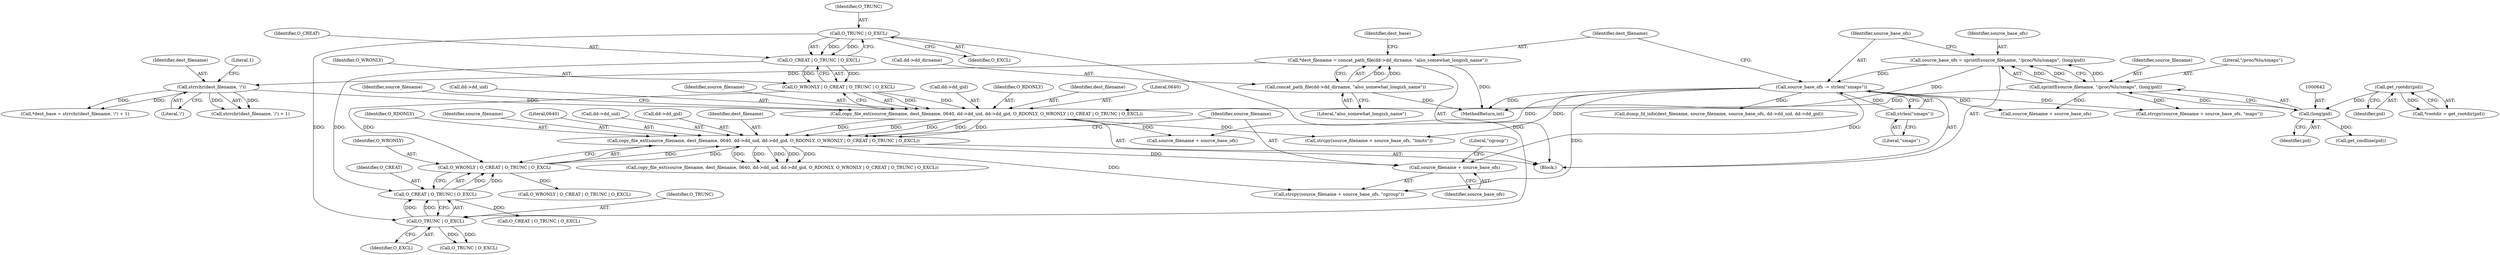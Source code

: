 digraph "0_abrt_4f2c1ddd3e3b81d2d5146b883115371f1cada9f9@pointer" {
"1000717" [label="(Call,source_filename + source_base_ofs)"];
"1000698" [label="(Call,copy_file_ext(source_filename, dest_filename, 0640, dd->dd_uid, dd->dd_gid, O_RDONLY, O_WRONLY | O_CREAT | O_TRUNC | O_EXCL))"];
"1000672" [label="(Call,copy_file_ext(source_filename, dest_filename, 0640, dd->dd_uid, dd->dd_gid, O_RDONLY, O_WRONLY | O_CREAT | O_TRUNC | O_EXCL))"];
"1000638" [label="(Call,sprintf(source_filename, \"/proc/%lu/smaps\", (long)pid))"];
"1000641" [label="(Call,(long)pid)"];
"1000628" [label="(Call,get_rootdir(pid))"];
"1000660" [label="(Call,strrchr(dest_filename, '/'))"];
"1000649" [label="(Call,*dest_filename = concat_path_file(dd->dd_dirname, \"also_somewhat_longish_name\"))"];
"1000651" [label="(Call,concat_path_file(dd->dd_dirname, \"also_somewhat_longish_name\"))"];
"1000683" [label="(Call,O_WRONLY | O_CREAT | O_TRUNC | O_EXCL)"];
"1000685" [label="(Call,O_CREAT | O_TRUNC | O_EXCL)"];
"1000687" [label="(Call,O_TRUNC | O_EXCL)"];
"1000709" [label="(Call,O_WRONLY | O_CREAT | O_TRUNC | O_EXCL)"];
"1000711" [label="(Call,O_CREAT | O_TRUNC | O_EXCL)"];
"1000713" [label="(Call,O_TRUNC | O_EXCL)"];
"1000644" [label="(Call,source_base_ofs -= strlen(\"smaps\"))"];
"1000646" [label="(Call,strlen(\"smaps\"))"];
"1000636" [label="(Call,source_base_ofs = sprintf(source_filename, \"/proc/%lu/smaps\", (long)pid))"];
"1000737" [label="(Call,O_CREAT | O_TRUNC | O_EXCL)"];
"1000679" [label="(Call,dd->dd_gid)"];
"1000718" [label="(Identifier,source_filename)"];
"1000629" [label="(Identifier,pid)"];
"1000649" [label="(Call,*dest_filename = concat_path_file(dd->dd_dirname, \"also_somewhat_longish_name\"))"];
"1000660" [label="(Call,strrchr(dest_filename, '/'))"];
"1000646" [label="(Call,strlen(\"smaps\"))"];
"1000657" [label="(Call,*dest_base = strrchr(dest_filename, '/') + 1)"];
"1000682" [label="(Identifier,O_RDONLY)"];
"1000636" [label="(Call,source_base_ofs = sprintf(source_filename, \"/proc/%lu/smaps\", (long)pid))"];
"1000709" [label="(Call,O_WRONLY | O_CREAT | O_TRUNC | O_EXCL)"];
"1000719" [label="(Identifier,source_base_ofs)"];
"1000645" [label="(Identifier,source_base_ofs)"];
"1000626" [label="(Call,*rootdir = get_rootdir(pid))"];
"1000651" [label="(Call,concat_path_file(dd->dd_dirname, \"also_somewhat_longish_name\"))"];
"1000641" [label="(Call,(long)pid)"];
"1000745" [label="(Call,dump_fd_info(dest_filename, source_filename, source_base_ofs, dd->dd_uid, dd->dd_gid))"];
"1000724" [label="(Call,copy_file_ext(source_filename, dest_filename, 0640, dd->dd_uid, dd->dd_gid, O_RDONLY, O_WRONLY | O_CREAT | O_TRUNC | O_EXCL))"];
"1000685" [label="(Call,O_CREAT | O_TRUNC | O_EXCL)"];
"1000711" [label="(Call,O_CREAT | O_TRUNC | O_EXCL)"];
"1000663" [label="(Literal,1)"];
"1000714" [label="(Identifier,O_TRUNC)"];
"1000708" [label="(Identifier,O_RDONLY)"];
"1000712" [label="(Identifier,O_CREAT)"];
"1000638" [label="(Call,sprintf(source_filename, \"/proc/%lu/smaps\", (long)pid))"];
"1000640" [label="(Literal,\"/proc/%lu/smaps\")"];
"1000644" [label="(Call,source_base_ofs -= strlen(\"smaps\"))"];
"1000686" [label="(Identifier,O_CREAT)"];
"1000699" [label="(Identifier,source_filename)"];
"1000647" [label="(Literal,\"smaps\")"];
"1000815" [label="(Call,get_cmdline(pid))"];
"1000659" [label="(Call,strrchr(dest_filename, '/') + 1)"];
"1000689" [label="(Identifier,O_EXCL)"];
"1000690" [label="(Call,strcpy(source_filename + source_base_ofs, \"limits\"))"];
"1000687" [label="(Call,O_TRUNC | O_EXCL)"];
"1000715" [label="(Identifier,O_EXCL)"];
"1000710" [label="(Identifier,O_WRONLY)"];
"1000672" [label="(Call,copy_file_ext(source_filename, dest_filename, 0640, dd->dd_uid, dd->dd_gid, O_RDONLY, O_WRONLY | O_CREAT | O_TRUNC | O_EXCL))"];
"1000735" [label="(Call,O_WRONLY | O_CREAT | O_TRUNC | O_EXCL)"];
"1000739" [label="(Call,O_TRUNC | O_EXCL)"];
"1001171" [label="(MethodReturn,int)"];
"1000674" [label="(Identifier,dest_filename)"];
"1000675" [label="(Literal,0640)"];
"1000692" [label="(Identifier,source_filename)"];
"1000658" [label="(Identifier,dest_base)"];
"1000652" [label="(Call,dd->dd_dirname)"];
"1000717" [label="(Call,source_filename + source_base_ofs)"];
"1000716" [label="(Call,strcpy(source_filename + source_base_ofs, \"cgroup\"))"];
"1000650" [label="(Identifier,dest_filename)"];
"1000639" [label="(Identifier,source_filename)"];
"1000676" [label="(Call,dd->dd_uid)"];
"1000624" [label="(Block,)"];
"1000698" [label="(Call,copy_file_ext(source_filename, dest_filename, 0640, dd->dd_uid, dd->dd_gid, O_RDONLY, O_WRONLY | O_CREAT | O_TRUNC | O_EXCL))"];
"1000661" [label="(Identifier,dest_filename)"];
"1000701" [label="(Literal,0640)"];
"1000702" [label="(Call,dd->dd_uid)"];
"1000691" [label="(Call,source_filename + source_base_ofs)"];
"1000665" [label="(Call,source_filename + source_base_ofs)"];
"1000720" [label="(Literal,\"cgroup\")"];
"1000713" [label="(Call,O_TRUNC | O_EXCL)"];
"1000673" [label="(Identifier,source_filename)"];
"1000683" [label="(Call,O_WRONLY | O_CREAT | O_TRUNC | O_EXCL)"];
"1000664" [label="(Call,strcpy(source_filename + source_base_ofs, \"maps\"))"];
"1000688" [label="(Identifier,O_TRUNC)"];
"1000643" [label="(Identifier,pid)"];
"1000628" [label="(Call,get_rootdir(pid))"];
"1000655" [label="(Literal,\"also_somewhat_longish_name\")"];
"1000684" [label="(Identifier,O_WRONLY)"];
"1000705" [label="(Call,dd->dd_gid)"];
"1000637" [label="(Identifier,source_base_ofs)"];
"1000662" [label="(Literal,'/')"];
"1000700" [label="(Identifier,dest_filename)"];
"1000717" -> "1000716"  [label="AST: "];
"1000717" -> "1000719"  [label="CFG: "];
"1000718" -> "1000717"  [label="AST: "];
"1000719" -> "1000717"  [label="AST: "];
"1000720" -> "1000717"  [label="CFG: "];
"1000698" -> "1000717"  [label="DDG: "];
"1000644" -> "1000717"  [label="DDG: "];
"1000698" -> "1000624"  [label="AST: "];
"1000698" -> "1000709"  [label="CFG: "];
"1000699" -> "1000698"  [label="AST: "];
"1000700" -> "1000698"  [label="AST: "];
"1000701" -> "1000698"  [label="AST: "];
"1000702" -> "1000698"  [label="AST: "];
"1000705" -> "1000698"  [label="AST: "];
"1000708" -> "1000698"  [label="AST: "];
"1000709" -> "1000698"  [label="AST: "];
"1000718" -> "1000698"  [label="CFG: "];
"1000672" -> "1000698"  [label="DDG: "];
"1000672" -> "1000698"  [label="DDG: "];
"1000672" -> "1000698"  [label="DDG: "];
"1000672" -> "1000698"  [label="DDG: "];
"1000672" -> "1000698"  [label="DDG: "];
"1000709" -> "1000698"  [label="DDG: "];
"1000709" -> "1000698"  [label="DDG: "];
"1000698" -> "1000716"  [label="DDG: "];
"1000698" -> "1000724"  [label="DDG: "];
"1000698" -> "1000724"  [label="DDG: "];
"1000698" -> "1000724"  [label="DDG: "];
"1000698" -> "1000724"  [label="DDG: "];
"1000698" -> "1000724"  [label="DDG: "];
"1000672" -> "1000624"  [label="AST: "];
"1000672" -> "1000683"  [label="CFG: "];
"1000673" -> "1000672"  [label="AST: "];
"1000674" -> "1000672"  [label="AST: "];
"1000675" -> "1000672"  [label="AST: "];
"1000676" -> "1000672"  [label="AST: "];
"1000679" -> "1000672"  [label="AST: "];
"1000682" -> "1000672"  [label="AST: "];
"1000683" -> "1000672"  [label="AST: "];
"1000692" -> "1000672"  [label="CFG: "];
"1000638" -> "1000672"  [label="DDG: "];
"1000660" -> "1000672"  [label="DDG: "];
"1000683" -> "1000672"  [label="DDG: "];
"1000683" -> "1000672"  [label="DDG: "];
"1000672" -> "1000690"  [label="DDG: "];
"1000672" -> "1000691"  [label="DDG: "];
"1000638" -> "1000636"  [label="AST: "];
"1000638" -> "1000641"  [label="CFG: "];
"1000639" -> "1000638"  [label="AST: "];
"1000640" -> "1000638"  [label="AST: "];
"1000641" -> "1000638"  [label="AST: "];
"1000636" -> "1000638"  [label="CFG: "];
"1000638" -> "1000636"  [label="DDG: "];
"1000638" -> "1000636"  [label="DDG: "];
"1000638" -> "1000636"  [label="DDG: "];
"1000641" -> "1000638"  [label="DDG: "];
"1000638" -> "1000664"  [label="DDG: "];
"1000638" -> "1000665"  [label="DDG: "];
"1000641" -> "1000643"  [label="CFG: "];
"1000642" -> "1000641"  [label="AST: "];
"1000643" -> "1000641"  [label="AST: "];
"1000628" -> "1000641"  [label="DDG: "];
"1000641" -> "1000815"  [label="DDG: "];
"1000628" -> "1000626"  [label="AST: "];
"1000628" -> "1000629"  [label="CFG: "];
"1000629" -> "1000628"  [label="AST: "];
"1000626" -> "1000628"  [label="CFG: "];
"1000628" -> "1000626"  [label="DDG: "];
"1000660" -> "1000659"  [label="AST: "];
"1000660" -> "1000662"  [label="CFG: "];
"1000661" -> "1000660"  [label="AST: "];
"1000662" -> "1000660"  [label="AST: "];
"1000663" -> "1000660"  [label="CFG: "];
"1000660" -> "1000657"  [label="DDG: "];
"1000660" -> "1000657"  [label="DDG: "];
"1000660" -> "1000659"  [label="DDG: "];
"1000660" -> "1000659"  [label="DDG: "];
"1000649" -> "1000660"  [label="DDG: "];
"1000649" -> "1000624"  [label="AST: "];
"1000649" -> "1000651"  [label="CFG: "];
"1000650" -> "1000649"  [label="AST: "];
"1000651" -> "1000649"  [label="AST: "];
"1000658" -> "1000649"  [label="CFG: "];
"1000649" -> "1001171"  [label="DDG: "];
"1000651" -> "1000649"  [label="DDG: "];
"1000651" -> "1000649"  [label="DDG: "];
"1000651" -> "1000655"  [label="CFG: "];
"1000652" -> "1000651"  [label="AST: "];
"1000655" -> "1000651"  [label="AST: "];
"1000651" -> "1001171"  [label="DDG: "];
"1000683" -> "1000685"  [label="CFG: "];
"1000684" -> "1000683"  [label="AST: "];
"1000685" -> "1000683"  [label="AST: "];
"1000685" -> "1000683"  [label="DDG: "];
"1000685" -> "1000683"  [label="DDG: "];
"1000683" -> "1000709"  [label="DDG: "];
"1000685" -> "1000687"  [label="CFG: "];
"1000686" -> "1000685"  [label="AST: "];
"1000687" -> "1000685"  [label="AST: "];
"1000687" -> "1000685"  [label="DDG: "];
"1000687" -> "1000685"  [label="DDG: "];
"1000685" -> "1000711"  [label="DDG: "];
"1000687" -> "1000689"  [label="CFG: "];
"1000688" -> "1000687"  [label="AST: "];
"1000689" -> "1000687"  [label="AST: "];
"1000687" -> "1000713"  [label="DDG: "];
"1000687" -> "1000713"  [label="DDG: "];
"1000709" -> "1000711"  [label="CFG: "];
"1000710" -> "1000709"  [label="AST: "];
"1000711" -> "1000709"  [label="AST: "];
"1000711" -> "1000709"  [label="DDG: "];
"1000711" -> "1000709"  [label="DDG: "];
"1000709" -> "1000735"  [label="DDG: "];
"1000711" -> "1000713"  [label="CFG: "];
"1000712" -> "1000711"  [label="AST: "];
"1000713" -> "1000711"  [label="AST: "];
"1000713" -> "1000711"  [label="DDG: "];
"1000713" -> "1000711"  [label="DDG: "];
"1000711" -> "1000737"  [label="DDG: "];
"1000713" -> "1000715"  [label="CFG: "];
"1000714" -> "1000713"  [label="AST: "];
"1000715" -> "1000713"  [label="AST: "];
"1000713" -> "1000739"  [label="DDG: "];
"1000713" -> "1000739"  [label="DDG: "];
"1000644" -> "1000624"  [label="AST: "];
"1000644" -> "1000646"  [label="CFG: "];
"1000645" -> "1000644"  [label="AST: "];
"1000646" -> "1000644"  [label="AST: "];
"1000650" -> "1000644"  [label="CFG: "];
"1000644" -> "1001171"  [label="DDG: "];
"1000646" -> "1000644"  [label="DDG: "];
"1000636" -> "1000644"  [label="DDG: "];
"1000644" -> "1000664"  [label="DDG: "];
"1000644" -> "1000665"  [label="DDG: "];
"1000644" -> "1000690"  [label="DDG: "];
"1000644" -> "1000691"  [label="DDG: "];
"1000644" -> "1000716"  [label="DDG: "];
"1000644" -> "1000745"  [label="DDG: "];
"1000646" -> "1000647"  [label="CFG: "];
"1000647" -> "1000646"  [label="AST: "];
"1000636" -> "1000624"  [label="AST: "];
"1000637" -> "1000636"  [label="AST: "];
"1000645" -> "1000636"  [label="CFG: "];
"1000636" -> "1001171"  [label="DDG: "];
}
